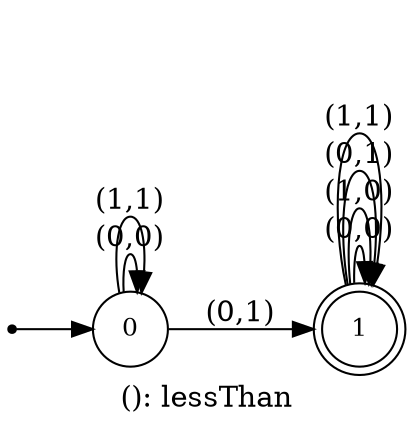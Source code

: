 digraph G {
label = "(): lessThan";
rankdir = LR;
node [shape = circle, label="0", fontsize=12]0;
node [shape = doublecircle, label="1", fontsize=12]1;
node [shape = point ]; qi
qi ->0;
0 -> 0[ label = "(0,0)"];
0 -> 1[ label = "(0,1)"];
0 -> 0[ label = "(1,1)"];
1 -> 1[ label = "(0,0)"];
1 -> 1[ label = "(1,0)"];
1 -> 1[ label = "(0,1)"];
1 -> 1[ label = "(1,1)"];
}
